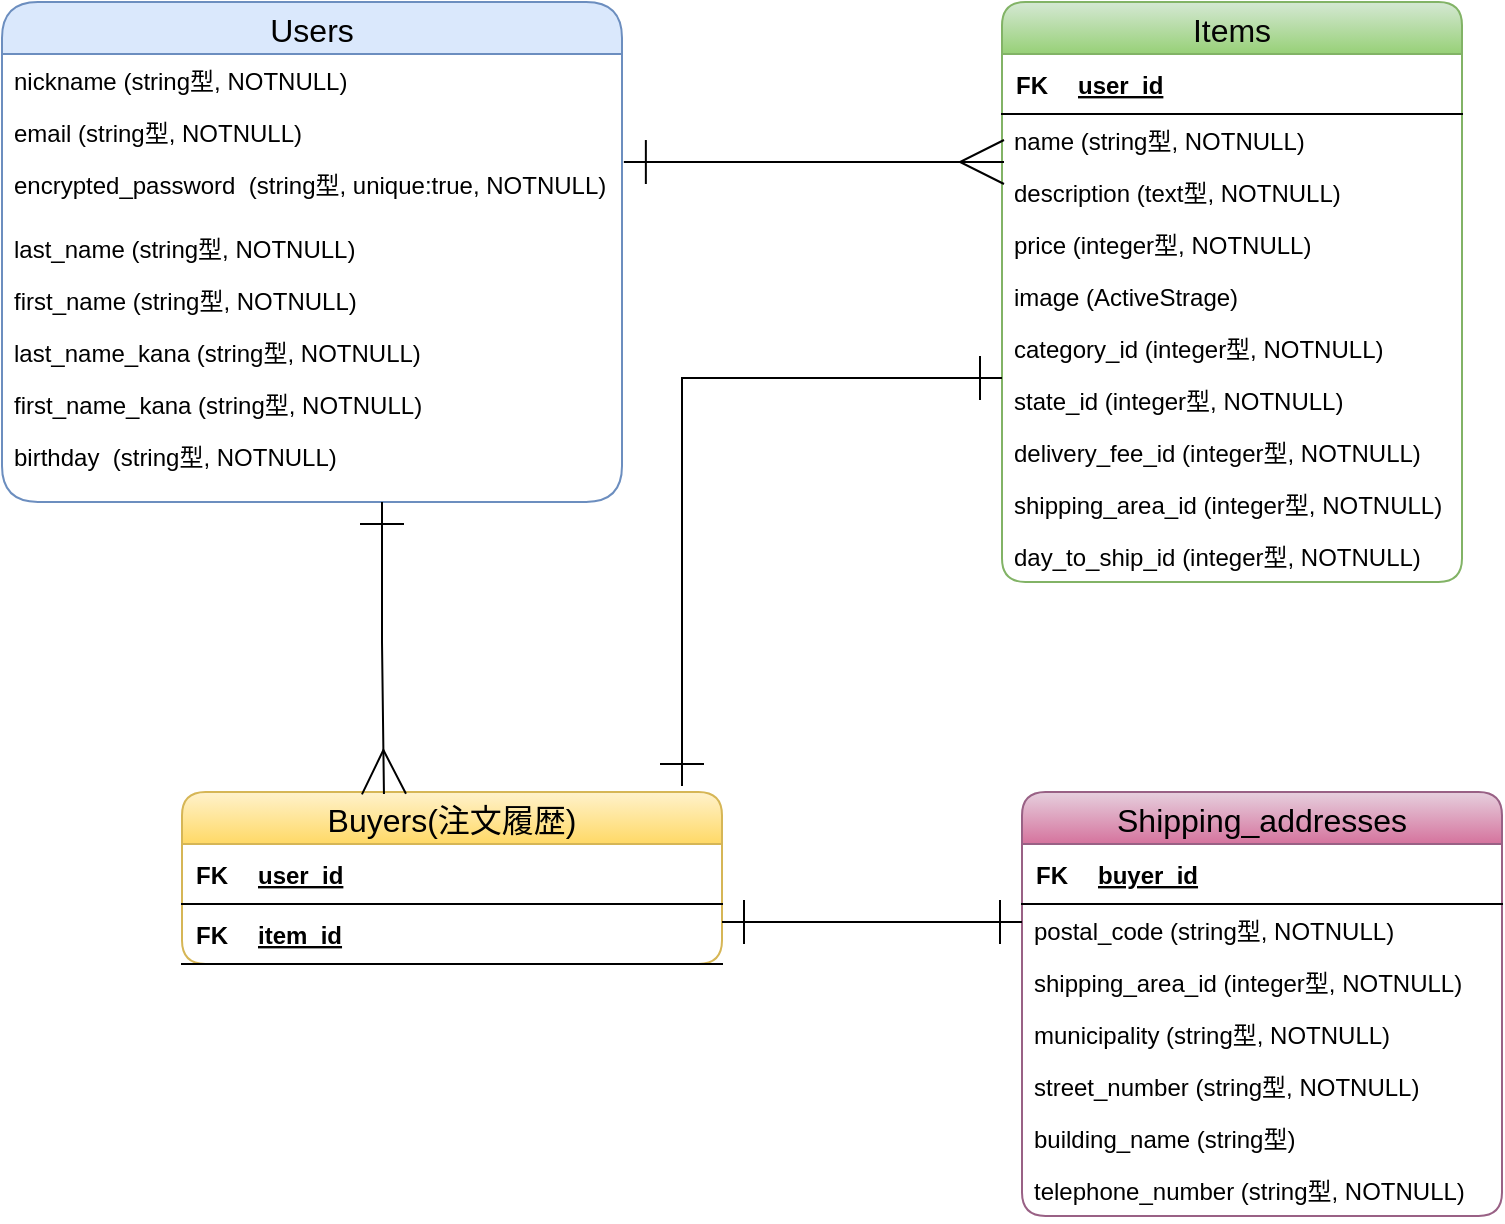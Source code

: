 <mxfile version="13.10.0" type="embed">
    <diagram id="jTSks1LLEeps6cDXsyfL" name="ページ1">
        <mxGraphModel dx="874" dy="785" grid="1" gridSize="10" guides="1" tooltips="1" connect="1" arrows="0" fold="1" page="1" pageScale="1" pageWidth="827" pageHeight="1169" math="0" shadow="0">
            <root>
                <mxCell id="0"/>
                <mxCell id="1" parent="0"/>
                <mxCell id="3" value="Items" style="swimlane;fontStyle=0;childLayout=stackLayout;horizontal=1;startSize=26;fillColor=#d5e8d4;horizontalStack=0;resizeParent=1;resizeParentMax=0;resizeLast=0;collapsible=1;marginBottom=0;rounded=1;gradientColor=#97d077;strokeColor=#82b366;fontSize=16;fontColor=#050505;" parent="1" vertex="1">
                    <mxGeometry x="510" y="40" width="230" height="290" as="geometry"/>
                </mxCell>
                <mxCell id="43" value="" style="shape=partialRectangle;collapsible=0;dropTarget=0;pointerEvents=0;fillColor=none;top=0;left=0;bottom=1;right=0;points=[[0,0.5],[1,0.5]];portConstraint=eastwest;" parent="3" vertex="1">
                    <mxGeometry y="26" width="230" height="30" as="geometry"/>
                </mxCell>
                <mxCell id="44" value="FK" style="shape=partialRectangle;connectable=0;fillColor=none;top=0;left=0;bottom=0;right=0;fontStyle=1;overflow=hidden;" parent="43" vertex="1">
                    <mxGeometry width="30" height="30" as="geometry"/>
                </mxCell>
                <mxCell id="45" value="user_id" style="shape=partialRectangle;connectable=0;fillColor=none;top=0;left=0;bottom=0;right=0;align=left;spacingLeft=6;fontStyle=5;overflow=hidden;" parent="43" vertex="1">
                    <mxGeometry x="30" width="150" height="30" as="geometry"/>
                </mxCell>
                <mxCell id="4" value="name (string型, NOTNULL)" style="text;strokeColor=none;fillColor=none;align=left;verticalAlign=top;spacingLeft=4;spacingRight=4;overflow=hidden;rotatable=0;points=[[0,0.5],[1,0.5]];portConstraint=eastwest;" parent="3" vertex="1">
                    <mxGeometry y="56" width="230" height="26" as="geometry"/>
                </mxCell>
                <mxCell id="5" value="description (text型, NOTNULL)" style="text;strokeColor=none;fillColor=none;align=left;verticalAlign=top;spacingLeft=4;spacingRight=4;overflow=hidden;rotatable=0;points=[[0,0.5],[1,0.5]];portConstraint=eastwest;" parent="3" vertex="1">
                    <mxGeometry y="82" width="230" height="26" as="geometry"/>
                </mxCell>
                <mxCell id="6" value="price (integer型, NOTNULL)" style="text;strokeColor=none;fillColor=none;align=left;verticalAlign=top;spacingLeft=4;spacingRight=4;overflow=hidden;rotatable=0;points=[[0,0.5],[1,0.5]];portConstraint=eastwest;" parent="3" vertex="1">
                    <mxGeometry y="108" width="230" height="26" as="geometry"/>
                </mxCell>
                <mxCell id="10" value="image (ActiveStrage)" style="text;strokeColor=none;fillColor=none;align=left;verticalAlign=top;spacingLeft=4;spacingRight=4;overflow=hidden;rotatable=0;points=[[0,0.5],[1,0.5]];portConstraint=eastwest;" parent="3" vertex="1">
                    <mxGeometry y="134" width="230" height="26" as="geometry"/>
                </mxCell>
                <mxCell id="11" value="category_id (integer型, NOTNULL)" style="text;strokeColor=none;fillColor=none;align=left;verticalAlign=top;spacingLeft=4;spacingRight=4;overflow=hidden;rotatable=0;points=[[0,0.5],[1,0.5]];portConstraint=eastwest;" parent="3" vertex="1">
                    <mxGeometry y="160" width="230" height="26" as="geometry"/>
                </mxCell>
                <mxCell id="12" value="state_id (integer型, NOTNULL)" style="text;strokeColor=none;fillColor=none;align=left;verticalAlign=top;spacingLeft=4;spacingRight=4;overflow=hidden;rotatable=0;points=[[0,0.5],[1,0.5]];portConstraint=eastwest;" parent="3" vertex="1">
                    <mxGeometry y="186" width="230" height="26" as="geometry"/>
                </mxCell>
                <mxCell id="9" value="delivery_fee_id (integer型, NOTNULL)" style="text;strokeColor=none;fillColor=none;align=left;verticalAlign=top;spacingLeft=4;spacingRight=4;overflow=hidden;rotatable=0;points=[[0,0.5],[1,0.5]];portConstraint=eastwest;" parent="3" vertex="1">
                    <mxGeometry y="212" width="230" height="26" as="geometry"/>
                </mxCell>
                <mxCell id="8" value="shipping_area_id (integer型, NOTNULL)" style="text;strokeColor=none;fillColor=none;align=left;verticalAlign=top;spacingLeft=4;spacingRight=4;overflow=hidden;rotatable=0;points=[[0,0.5],[1,0.5]];portConstraint=eastwest;" parent="3" vertex="1">
                    <mxGeometry y="238" width="230" height="26" as="geometry"/>
                </mxCell>
                <mxCell id="7" value="day_to_ship_id (integer型, NOTNULL)" style="text;strokeColor=none;fillColor=none;align=left;verticalAlign=top;spacingLeft=4;spacingRight=4;overflow=hidden;rotatable=0;points=[[0,0.5],[1,0.5]];portConstraint=eastwest;" parent="3" vertex="1">
                    <mxGeometry y="264" width="230" height="26" as="geometry"/>
                </mxCell>
                <mxCell id="13" value="Users" style="swimlane;fontStyle=0;childLayout=stackLayout;horizontal=1;startSize=26;fillColor=#dae8fc;horizontalStack=0;resizeParent=1;resizeParentMax=0;resizeLast=0;collapsible=1;marginBottom=0;rounded=1;strokeColor=#6c8ebf;fontColor=#000000;fontSize=16;arcSize=23;" parent="1" vertex="1">
                    <mxGeometry x="10" y="40" width="310" height="250" as="geometry"/>
                </mxCell>
                <mxCell id="14" value="nickname (string型, NOTNULL)" style="text;strokeColor=none;fillColor=none;align=left;verticalAlign=top;spacingLeft=4;spacingRight=4;overflow=hidden;rotatable=0;points=[[0,0.5],[1,0.5]];portConstraint=eastwest;" parent="13" vertex="1">
                    <mxGeometry y="26" width="310" height="26" as="geometry"/>
                </mxCell>
                <mxCell id="15" value="email (string型, NOTNULL)" style="text;strokeColor=none;fillColor=none;align=left;verticalAlign=top;spacingLeft=4;spacingRight=4;overflow=hidden;rotatable=0;points=[[0,0.5],[1,0.5]];portConstraint=eastwest;" parent="13" vertex="1">
                    <mxGeometry y="52" width="310" height="26" as="geometry"/>
                </mxCell>
                <mxCell id="16" value="encrypted_password  (string型, unique:true, NOTNULL)" style="text;strokeColor=none;fillColor=none;align=left;verticalAlign=top;spacingLeft=4;spacingRight=4;overflow=hidden;rotatable=0;points=[[0,0.5],[1,0.5]];portConstraint=eastwest;" parent="13" vertex="1">
                    <mxGeometry y="78" width="310" height="32" as="geometry"/>
                </mxCell>
                <mxCell id="63" value="last_name (string型, NOTNULL)" style="text;strokeColor=none;fillColor=none;align=left;verticalAlign=top;spacingLeft=4;spacingRight=4;overflow=hidden;rotatable=0;points=[[0,0.5],[1,0.5]];portConstraint=eastwest;" parent="13" vertex="1">
                    <mxGeometry y="110" width="310" height="26" as="geometry"/>
                </mxCell>
                <mxCell id="64" value="first_name (string型, NOTNULL)" style="text;strokeColor=none;fillColor=none;align=left;verticalAlign=top;spacingLeft=4;spacingRight=4;overflow=hidden;rotatable=0;points=[[0,0.5],[1,0.5]];portConstraint=eastwest;" parent="13" vertex="1">
                    <mxGeometry y="136" width="310" height="26" as="geometry"/>
                </mxCell>
                <mxCell id="65" value="last_name_kana (string型, NOTNULL)" style="text;strokeColor=none;fillColor=none;align=left;verticalAlign=top;spacingLeft=4;spacingRight=4;overflow=hidden;rotatable=0;points=[[0,0.5],[1,0.5]];portConstraint=eastwest;" parent="13" vertex="1">
                    <mxGeometry y="162" width="310" height="26" as="geometry"/>
                </mxCell>
                <mxCell id="66" value="first_name_kana (string型, NOTNULL)" style="text;strokeColor=none;fillColor=none;align=left;verticalAlign=top;spacingLeft=4;spacingRight=4;overflow=hidden;rotatable=0;points=[[0,0.5],[1,0.5]];portConstraint=eastwest;" parent="13" vertex="1">
                    <mxGeometry y="188" width="310" height="26" as="geometry"/>
                </mxCell>
                <mxCell id="67" value="birthday  (string型, NOTNULL)&#10;" style="text;strokeColor=none;fillColor=none;align=left;verticalAlign=top;spacingLeft=4;spacingRight=4;overflow=hidden;rotatable=0;points=[[0,0.5],[1,0.5]];portConstraint=eastwest;" parent="13" vertex="1">
                    <mxGeometry y="214" width="310" height="36" as="geometry"/>
                </mxCell>
                <mxCell id="72" value="Shipping_addresses" style="swimlane;fontStyle=0;childLayout=stackLayout;horizontal=1;startSize=26;fillColor=#e6d0de;horizontalStack=0;resizeParent=1;resizeParentMax=0;resizeLast=0;collapsible=1;marginBottom=0;rounded=1;gradientColor=#d5739d;strokeColor=#996185;fontSize=16;fontColor=#000000;" parent="1" vertex="1">
                    <mxGeometry x="520" y="435" width="240" height="212" as="geometry"/>
                </mxCell>
                <mxCell id="73" value="" style="shape=partialRectangle;collapsible=0;dropTarget=0;pointerEvents=0;fillColor=none;top=0;left=0;bottom=1;right=0;points=[[0,0.5],[1,0.5]];portConstraint=eastwest;" parent="72" vertex="1">
                    <mxGeometry y="26" width="240" height="30" as="geometry"/>
                </mxCell>
                <mxCell id="74" value="FK" style="shape=partialRectangle;connectable=0;fillColor=none;top=0;left=0;bottom=0;right=0;fontStyle=1;overflow=hidden;" parent="73" vertex="1">
                    <mxGeometry width="30" height="30" as="geometry"/>
                </mxCell>
                <mxCell id="75" value="buyer_id" style="shape=partialRectangle;connectable=0;fillColor=none;top=0;left=0;bottom=0;right=0;align=left;spacingLeft=6;fontStyle=5;overflow=hidden;" parent="73" vertex="1">
                    <mxGeometry x="30" width="150" height="30" as="geometry"/>
                </mxCell>
                <mxCell id="76" value="postal_code (string型, NOTNULL)" style="text;strokeColor=none;fillColor=none;align=left;verticalAlign=top;spacingLeft=4;spacingRight=4;overflow=hidden;rotatable=0;points=[[0,0.5],[1,0.5]];portConstraint=eastwest;" parent="72" vertex="1">
                    <mxGeometry y="56" width="240" height="26" as="geometry"/>
                </mxCell>
                <mxCell id="119" value="shipping_area_id (integer型, NOTNULL)" style="text;strokeColor=none;fillColor=none;align=left;verticalAlign=top;spacingLeft=4;spacingRight=4;overflow=hidden;rotatable=0;points=[[0,0.5],[1,0.5]];portConstraint=eastwest;" vertex="1" parent="72">
                    <mxGeometry y="82" width="240" height="26" as="geometry"/>
                </mxCell>
                <mxCell id="78" value="municipality (string型, NOTNULL)" style="text;strokeColor=none;fillColor=none;align=left;verticalAlign=top;spacingLeft=4;spacingRight=4;overflow=hidden;rotatable=0;points=[[0,0.5],[1,0.5]];portConstraint=eastwest;" parent="72" vertex="1">
                    <mxGeometry y="108" width="240" height="26" as="geometry"/>
                </mxCell>
                <mxCell id="79" value="street_number (string型, NOTNULL)" style="text;strokeColor=none;fillColor=none;align=left;verticalAlign=top;spacingLeft=4;spacingRight=4;overflow=hidden;rotatable=0;points=[[0,0.5],[1,0.5]];portConstraint=eastwest;" parent="72" vertex="1">
                    <mxGeometry y="134" width="240" height="26" as="geometry"/>
                </mxCell>
                <mxCell id="80" value="building_name (string型)" style="text;strokeColor=none;fillColor=none;align=left;verticalAlign=top;spacingLeft=4;spacingRight=4;overflow=hidden;rotatable=0;points=[[0,0.5],[1,0.5]];portConstraint=eastwest;" parent="72" vertex="1">
                    <mxGeometry y="160" width="240" height="26" as="geometry"/>
                </mxCell>
                <mxCell id="81" value="telephone_number (string型, NOTNULL)" style="text;strokeColor=none;fillColor=none;align=left;verticalAlign=top;spacingLeft=4;spacingRight=4;overflow=hidden;rotatable=0;points=[[0,0.5],[1,0.5]];portConstraint=eastwest;" parent="72" vertex="1">
                    <mxGeometry y="186" width="240" height="26" as="geometry"/>
                </mxCell>
                <mxCell id="92" value="" style="endArrow=ERmany;html=1;rounded=0;strokeWidth=1;fontSize=16;fontColor=#000000;startArrow=ERone;startFill=0;endFill=0;targetPerimeterSpacing=9;endSize=20;startSize=20;exitX=1.003;exitY=0.063;exitDx=0;exitDy=0;exitPerimeter=0;" parent="1" edge="1" source="16">
                    <mxGeometry relative="1" as="geometry">
                        <mxPoint x="330" y="120" as="sourcePoint"/>
                        <mxPoint x="511" y="120" as="targetPoint"/>
                    </mxGeometry>
                </mxCell>
                <mxCell id="96" value="Buyers(注文履歴)" style="swimlane;fontStyle=0;childLayout=stackLayout;horizontal=1;startSize=26;horizontalStack=0;resizeParent=1;resizeParentMax=0;resizeLast=0;collapsible=1;marginBottom=0;align=center;fontSize=16;gradientColor=#ffd966;fillColor=#fff2cc;strokeColor=#d6b656;fontColor=#000000;rounded=1;" vertex="1" parent="1">
                    <mxGeometry x="100" y="435" width="270" height="86" as="geometry"/>
                </mxCell>
                <mxCell id="113" value="" style="shape=partialRectangle;collapsible=0;dropTarget=0;pointerEvents=0;fillColor=none;top=0;left=0;bottom=1;right=0;points=[[0,0.5],[1,0.5]];portConstraint=eastwest;" vertex="1" parent="96">
                    <mxGeometry y="26" width="270" height="30" as="geometry"/>
                </mxCell>
                <mxCell id="114" value="FK" style="shape=partialRectangle;connectable=0;fillColor=none;top=0;left=0;bottom=0;right=0;fontStyle=1;overflow=hidden;" vertex="1" parent="113">
                    <mxGeometry width="30" height="30" as="geometry"/>
                </mxCell>
                <mxCell id="115" value="user_id" style="shape=partialRectangle;connectable=0;fillColor=none;top=0;left=0;bottom=0;right=0;align=left;spacingLeft=6;fontStyle=5;overflow=hidden;" vertex="1" parent="113">
                    <mxGeometry x="30" width="150" height="30" as="geometry"/>
                </mxCell>
                <mxCell id="116" value="" style="shape=partialRectangle;collapsible=0;dropTarget=0;pointerEvents=0;fillColor=none;top=0;left=0;bottom=1;right=0;points=[[0,0.5],[1,0.5]];portConstraint=eastwest;" vertex="1" parent="96">
                    <mxGeometry y="56" width="270" height="30" as="geometry"/>
                </mxCell>
                <mxCell id="117" value="FK" style="shape=partialRectangle;connectable=0;fillColor=none;top=0;left=0;bottom=0;right=0;fontStyle=1;overflow=hidden;" vertex="1" parent="116">
                    <mxGeometry width="30" height="30" as="geometry"/>
                </mxCell>
                <mxCell id="118" value="item_id" style="shape=partialRectangle;connectable=0;fillColor=none;top=0;left=0;bottom=0;right=0;align=left;spacingLeft=6;fontStyle=5;overflow=hidden;" vertex="1" parent="116">
                    <mxGeometry x="30" width="150" height="30" as="geometry"/>
                </mxCell>
                <mxCell id="127" value="" style="endArrow=ERmany;html=1;rounded=0;fontSize=16;fontColor=#000000;startArrow=ERone;startFill=0;entryX=0.374;entryY=0.012;entryDx=0;entryDy=0;entryPerimeter=0;endFill=0;endSize=20;startSize=20;" edge="1" parent="1" target="96">
                    <mxGeometry relative="1" as="geometry">
                        <mxPoint x="200" y="290" as="sourcePoint"/>
                        <mxPoint x="200" y="430" as="targetPoint"/>
                        <Array as="points">
                            <mxPoint x="200" y="360"/>
                        </Array>
                    </mxGeometry>
                </mxCell>
                <mxCell id="131" value="" style="endArrow=ERone;html=1;rounded=0;fontSize=16;fontColor=#000000;endSize=20;startSize=20;startArrow=ERone;startFill=0;endFill=0;" edge="1" parent="1">
                    <mxGeometry relative="1" as="geometry">
                        <mxPoint x="350" y="432" as="sourcePoint"/>
                        <mxPoint x="510" y="228" as="targetPoint"/>
                        <Array as="points">
                            <mxPoint x="350" y="340"/>
                            <mxPoint x="350" y="228"/>
                        </Array>
                    </mxGeometry>
                </mxCell>
                <mxCell id="132" value="" style="endArrow=ERone;html=1;rounded=0;fontSize=16;fontColor=#000000;startArrow=ERone;startFill=0;endFill=0;endSize=20;startSize=20;" edge="1" parent="1">
                    <mxGeometry relative="1" as="geometry">
                        <mxPoint x="370" y="500" as="sourcePoint"/>
                        <mxPoint x="520" y="500" as="targetPoint"/>
                    </mxGeometry>
                </mxCell>
            </root>
        </mxGraphModel>
    </diagram>
</mxfile>